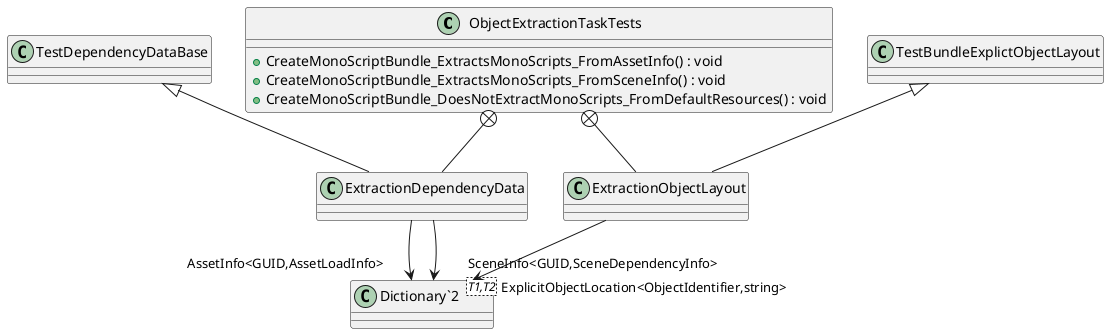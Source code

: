 @startuml
class ObjectExtractionTaskTests {
    + CreateMonoScriptBundle_ExtractsMonoScripts_FromAssetInfo() : void
    + CreateMonoScriptBundle_ExtractsMonoScripts_FromSceneInfo() : void
    + CreateMonoScriptBundle_DoesNotExtractMonoScripts_FromDefaultResources() : void
}
class ExtractionDependencyData {
}
class ExtractionObjectLayout {
}
class "Dictionary`2"<T1,T2> {
}
ObjectExtractionTaskTests +-- ExtractionDependencyData
TestDependencyDataBase <|-- ExtractionDependencyData
ExtractionDependencyData --> "AssetInfo<GUID,AssetLoadInfo>" "Dictionary`2"
ExtractionDependencyData --> "SceneInfo<GUID,SceneDependencyInfo>" "Dictionary`2"
ObjectExtractionTaskTests +-- ExtractionObjectLayout
TestBundleExplictObjectLayout <|-- ExtractionObjectLayout
ExtractionObjectLayout --> "ExplicitObjectLocation<ObjectIdentifier,string>" "Dictionary`2"
@enduml
